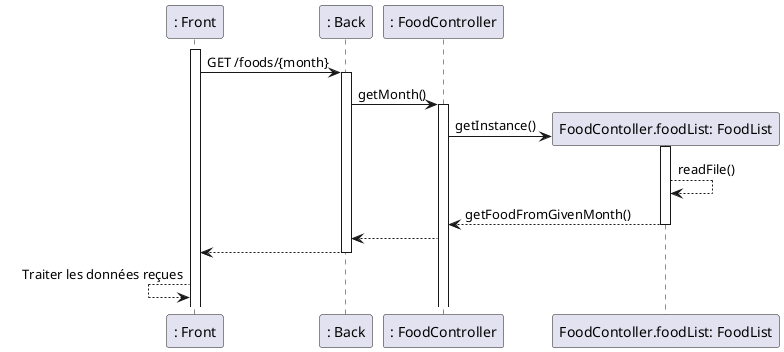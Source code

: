@startuml Month filter
participant ": Front" as ft
participant ": Back" as bk
participant ": FoodController" as fc

activate ft
ft -> bk: GET /foods/{month}
activate bk
bk -> fc: getMonth()
activate fc
create "FoodContoller.foodList: FoodList" as fd1
fc -> fd1: getInstance()
activate fd1
fd1 --> fd1: readFile()
fd1 --> fc: getFoodFromGivenMonth()
deactivate fd1
fc --> bk
bk --> ft
deactivate bk
ft <-- ft: Traiter les données reçues

@enduml